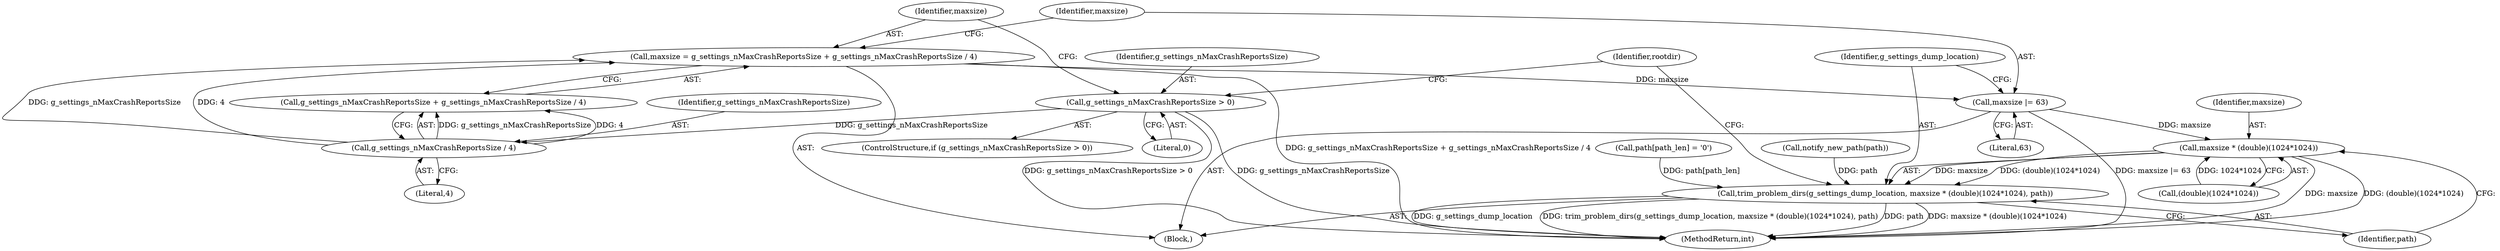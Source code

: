 digraph "0_abrt_8939398b82006ba1fec4ed491339fc075f43fc7c_1@integer" {
"1001121" [label="(Call,maxsize = g_settings_nMaxCrashReportsSize + g_settings_nMaxCrashReportsSize / 4)"];
"1001125" [label="(Call,g_settings_nMaxCrashReportsSize / 4)"];
"1001116" [label="(Call,g_settings_nMaxCrashReportsSize > 0)"];
"1001128" [label="(Call,maxsize |= 63)"];
"1001133" [label="(Call,maxsize * (double)(1024*1024))"];
"1001131" [label="(Call,trim_problem_dirs(g_settings_dump_location, maxsize * (double)(1024*1024), path))"];
"1001135" [label="(Call,(double)(1024*1024))"];
"1001123" [label="(Call,g_settings_nMaxCrashReportsSize + g_settings_nMaxCrashReportsSize / 4)"];
"1001127" [label="(Literal,4)"];
"1001131" [label="(Call,trim_problem_dirs(g_settings_dump_location, maxsize * (double)(1024*1024), path))"];
"1001140" [label="(Identifier,path)"];
"1001130" [label="(Literal,63)"];
"1001115" [label="(ControlStructure,if (g_settings_nMaxCrashReportsSize > 0))"];
"1001142" [label="(Identifier,rootdir)"];
"1001113" [label="(Call,notify_new_path(path))"];
"1001122" [label="(Identifier,maxsize)"];
"1001121" [label="(Call,maxsize = g_settings_nMaxCrashReportsSize + g_settings_nMaxCrashReportsSize / 4)"];
"1001117" [label="(Identifier,g_settings_nMaxCrashReportsSize)"];
"1001119" [label="(Block,)"];
"1001134" [label="(Identifier,maxsize)"];
"1001118" [label="(Literal,0)"];
"1001128" [label="(Call,maxsize |= 63)"];
"1001116" [label="(Call,g_settings_nMaxCrashReportsSize > 0)"];
"1001076" [label="(Call,path[path_len] = '\0')"];
"1001125" [label="(Call,g_settings_nMaxCrashReportsSize / 4)"];
"1001132" [label="(Identifier,g_settings_dump_location)"];
"1001237" [label="(MethodReturn,int)"];
"1001133" [label="(Call,maxsize * (double)(1024*1024))"];
"1001129" [label="(Identifier,maxsize)"];
"1001126" [label="(Identifier,g_settings_nMaxCrashReportsSize)"];
"1001121" -> "1001119"  [label="AST: "];
"1001121" -> "1001123"  [label="CFG: "];
"1001122" -> "1001121"  [label="AST: "];
"1001123" -> "1001121"  [label="AST: "];
"1001129" -> "1001121"  [label="CFG: "];
"1001121" -> "1001237"  [label="DDG: g_settings_nMaxCrashReportsSize + g_settings_nMaxCrashReportsSize / 4"];
"1001125" -> "1001121"  [label="DDG: g_settings_nMaxCrashReportsSize"];
"1001125" -> "1001121"  [label="DDG: 4"];
"1001121" -> "1001128"  [label="DDG: maxsize"];
"1001125" -> "1001123"  [label="AST: "];
"1001125" -> "1001127"  [label="CFG: "];
"1001126" -> "1001125"  [label="AST: "];
"1001127" -> "1001125"  [label="AST: "];
"1001123" -> "1001125"  [label="CFG: "];
"1001125" -> "1001123"  [label="DDG: g_settings_nMaxCrashReportsSize"];
"1001125" -> "1001123"  [label="DDG: 4"];
"1001116" -> "1001125"  [label="DDG: g_settings_nMaxCrashReportsSize"];
"1001116" -> "1001115"  [label="AST: "];
"1001116" -> "1001118"  [label="CFG: "];
"1001117" -> "1001116"  [label="AST: "];
"1001118" -> "1001116"  [label="AST: "];
"1001122" -> "1001116"  [label="CFG: "];
"1001142" -> "1001116"  [label="CFG: "];
"1001116" -> "1001237"  [label="DDG: g_settings_nMaxCrashReportsSize > 0"];
"1001116" -> "1001237"  [label="DDG: g_settings_nMaxCrashReportsSize"];
"1001128" -> "1001119"  [label="AST: "];
"1001128" -> "1001130"  [label="CFG: "];
"1001129" -> "1001128"  [label="AST: "];
"1001130" -> "1001128"  [label="AST: "];
"1001132" -> "1001128"  [label="CFG: "];
"1001128" -> "1001237"  [label="DDG: maxsize |= 63"];
"1001128" -> "1001133"  [label="DDG: maxsize"];
"1001133" -> "1001131"  [label="AST: "];
"1001133" -> "1001135"  [label="CFG: "];
"1001134" -> "1001133"  [label="AST: "];
"1001135" -> "1001133"  [label="AST: "];
"1001140" -> "1001133"  [label="CFG: "];
"1001133" -> "1001237"  [label="DDG: maxsize"];
"1001133" -> "1001237"  [label="DDG: (double)(1024*1024)"];
"1001133" -> "1001131"  [label="DDG: maxsize"];
"1001133" -> "1001131"  [label="DDG: (double)(1024*1024)"];
"1001135" -> "1001133"  [label="DDG: 1024*1024"];
"1001131" -> "1001119"  [label="AST: "];
"1001131" -> "1001140"  [label="CFG: "];
"1001132" -> "1001131"  [label="AST: "];
"1001140" -> "1001131"  [label="AST: "];
"1001142" -> "1001131"  [label="CFG: "];
"1001131" -> "1001237"  [label="DDG: path"];
"1001131" -> "1001237"  [label="DDG: maxsize * (double)(1024*1024)"];
"1001131" -> "1001237"  [label="DDG: g_settings_dump_location"];
"1001131" -> "1001237"  [label="DDG: trim_problem_dirs(g_settings_dump_location, maxsize * (double)(1024*1024), path)"];
"1001113" -> "1001131"  [label="DDG: path"];
"1001076" -> "1001131"  [label="DDG: path[path_len]"];
}
